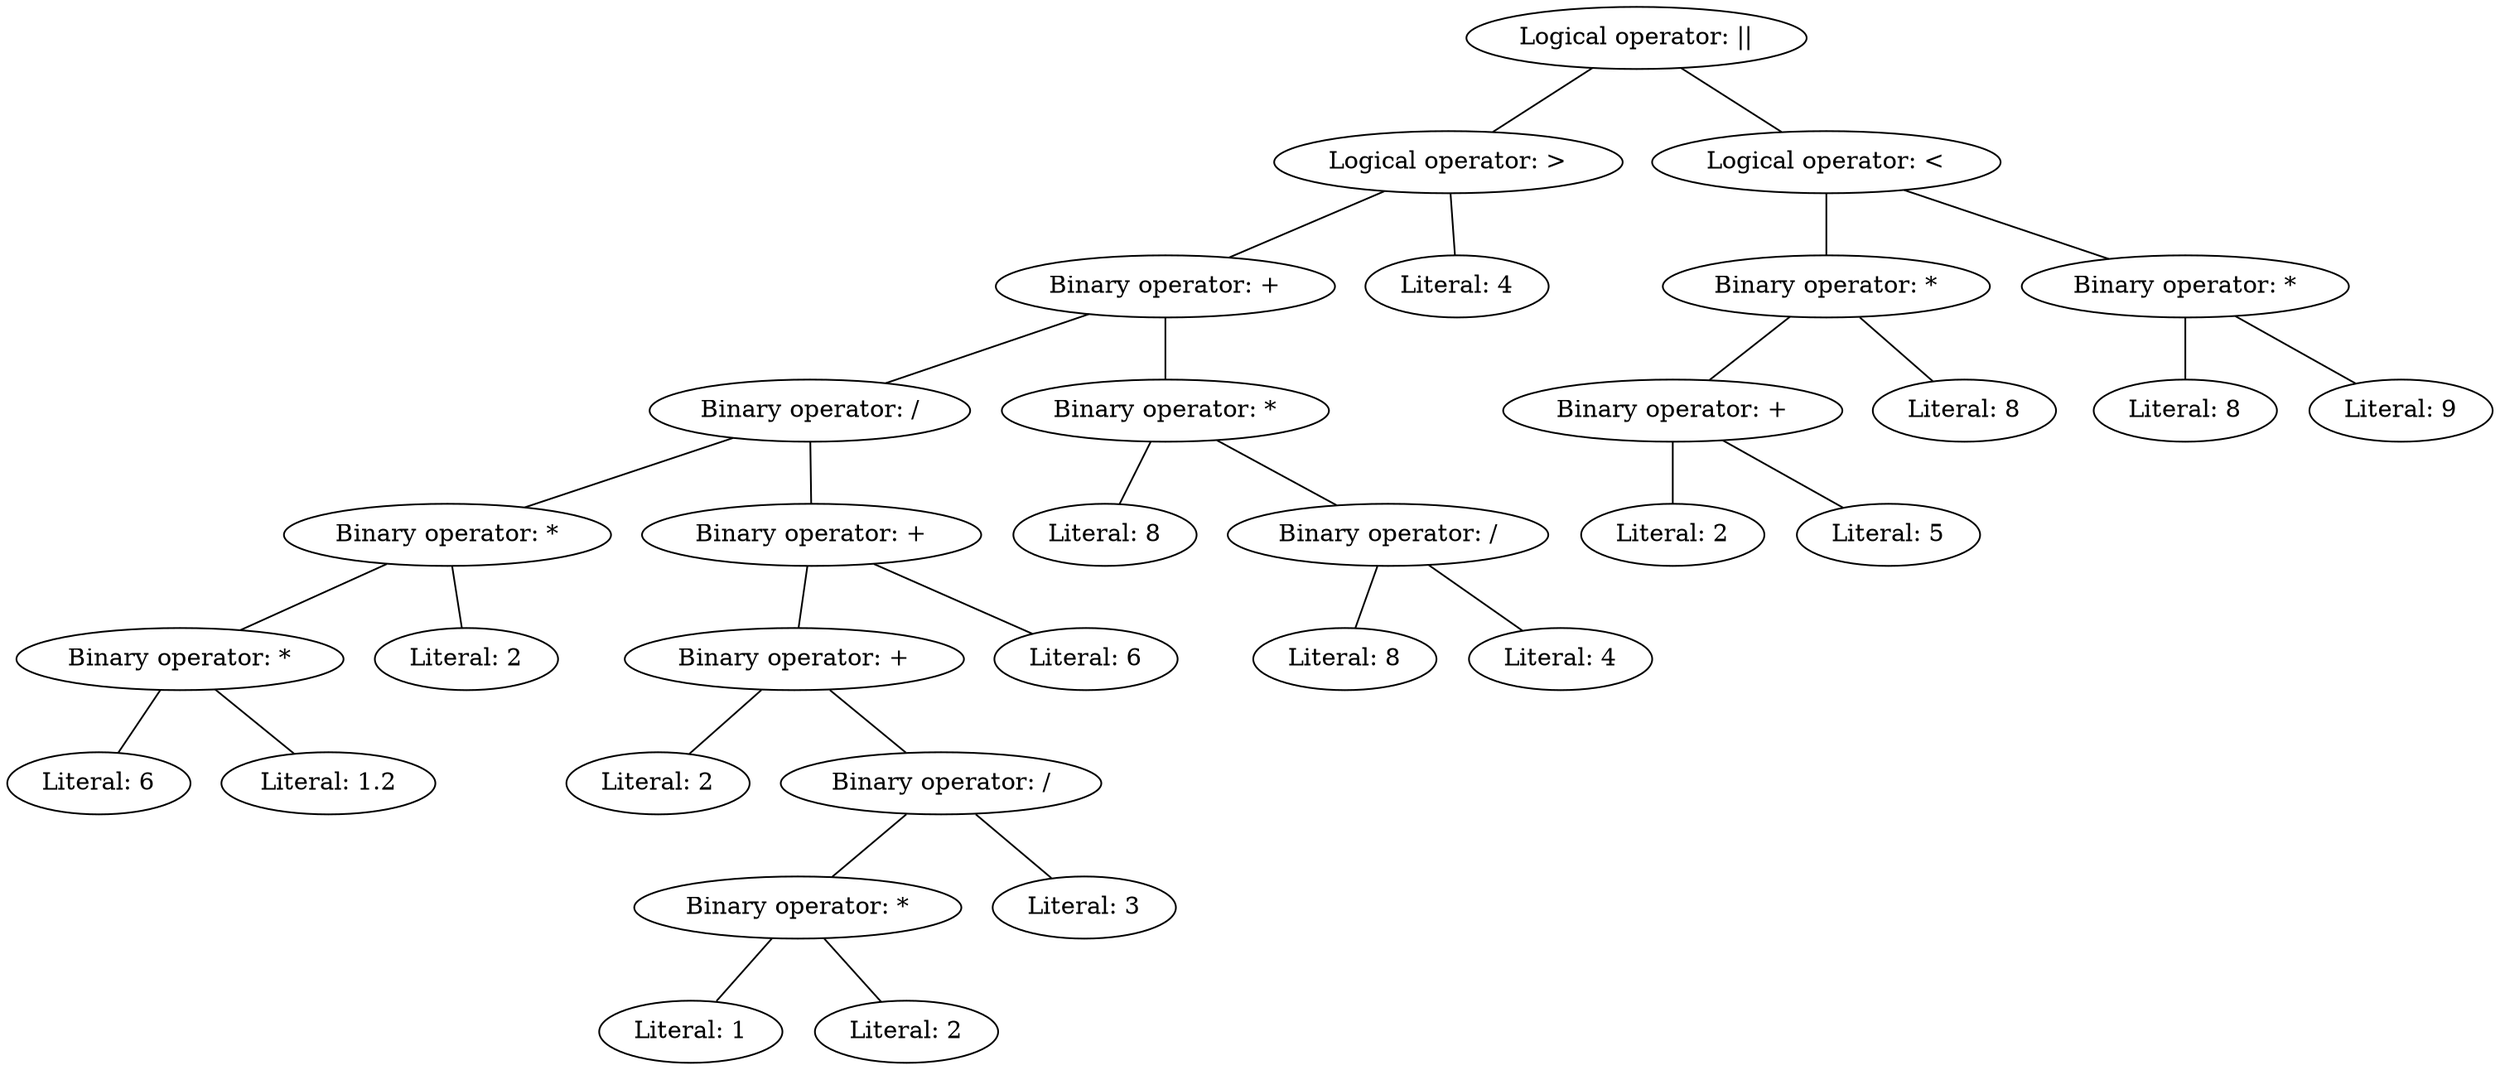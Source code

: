 graph ast {
0.0 [label="Logical operator: ||"]
1.1 [label="Logical operator: >"]
2.2 [label="Binary operator: +"]
3.3 [label="Binary operator: /"]
4.4 [label="Binary operator: *"]
5.5 [label="Binary operator: *"]
6.6 [label="Literal: 6"]
6.7 [label="Literal: 1.2"]
5.8 [label="Literal: 2"]
4.9 [label="Binary operator: +"]
5.10 [label="Binary operator: +"]
6.11 [label="Literal: 2"]
6.12 [label="Binary operator: /"]
7.13 [label="Binary operator: *"]
8.14 [label="Literal: 1"]
8.15 [label="Literal: 2"]
7.16 [label="Literal: 3"]
5.17 [label="Literal: 6"]
3.18 [label="Binary operator: *"]
4.19 [label="Literal: 8"]
4.20 [label="Binary operator: /"]
5.21 [label="Literal: 8"]
5.22 [label="Literal: 4"]
2.23 [label="Literal: 4"]
1.24 [label="Logical operator: <"]
2.25 [label="Binary operator: *"]
3.26 [label="Binary operator: +"]
4.27 [label="Literal: 2"]
4.28 [label="Literal: 5"]
3.29 [label="Literal: 8"]
2.30 [label="Binary operator: *"]
3.31 [label="Literal: 8"]
3.32 [label="Literal: 9"]

0.0--1.1
0.0--1.24
1.1--2.2
1.1--2.23
2.2--3.3
2.2--3.18
3.3--4.4
3.3--4.9
4.4--5.5
4.4--5.8
5.5--6.6
5.5--6.7
4.9--5.10
4.9--5.17
5.10--6.11
5.10--6.12
6.12--7.13
6.12--7.16
7.13--8.14
7.13--8.15
3.18--4.19
3.18--4.20
4.20--5.21
4.20--5.22
1.24--2.25
1.24--2.30
2.25--3.26
2.25--3.29
3.26--4.27
3.26--4.28
2.30--3.31
2.30--3.32
}